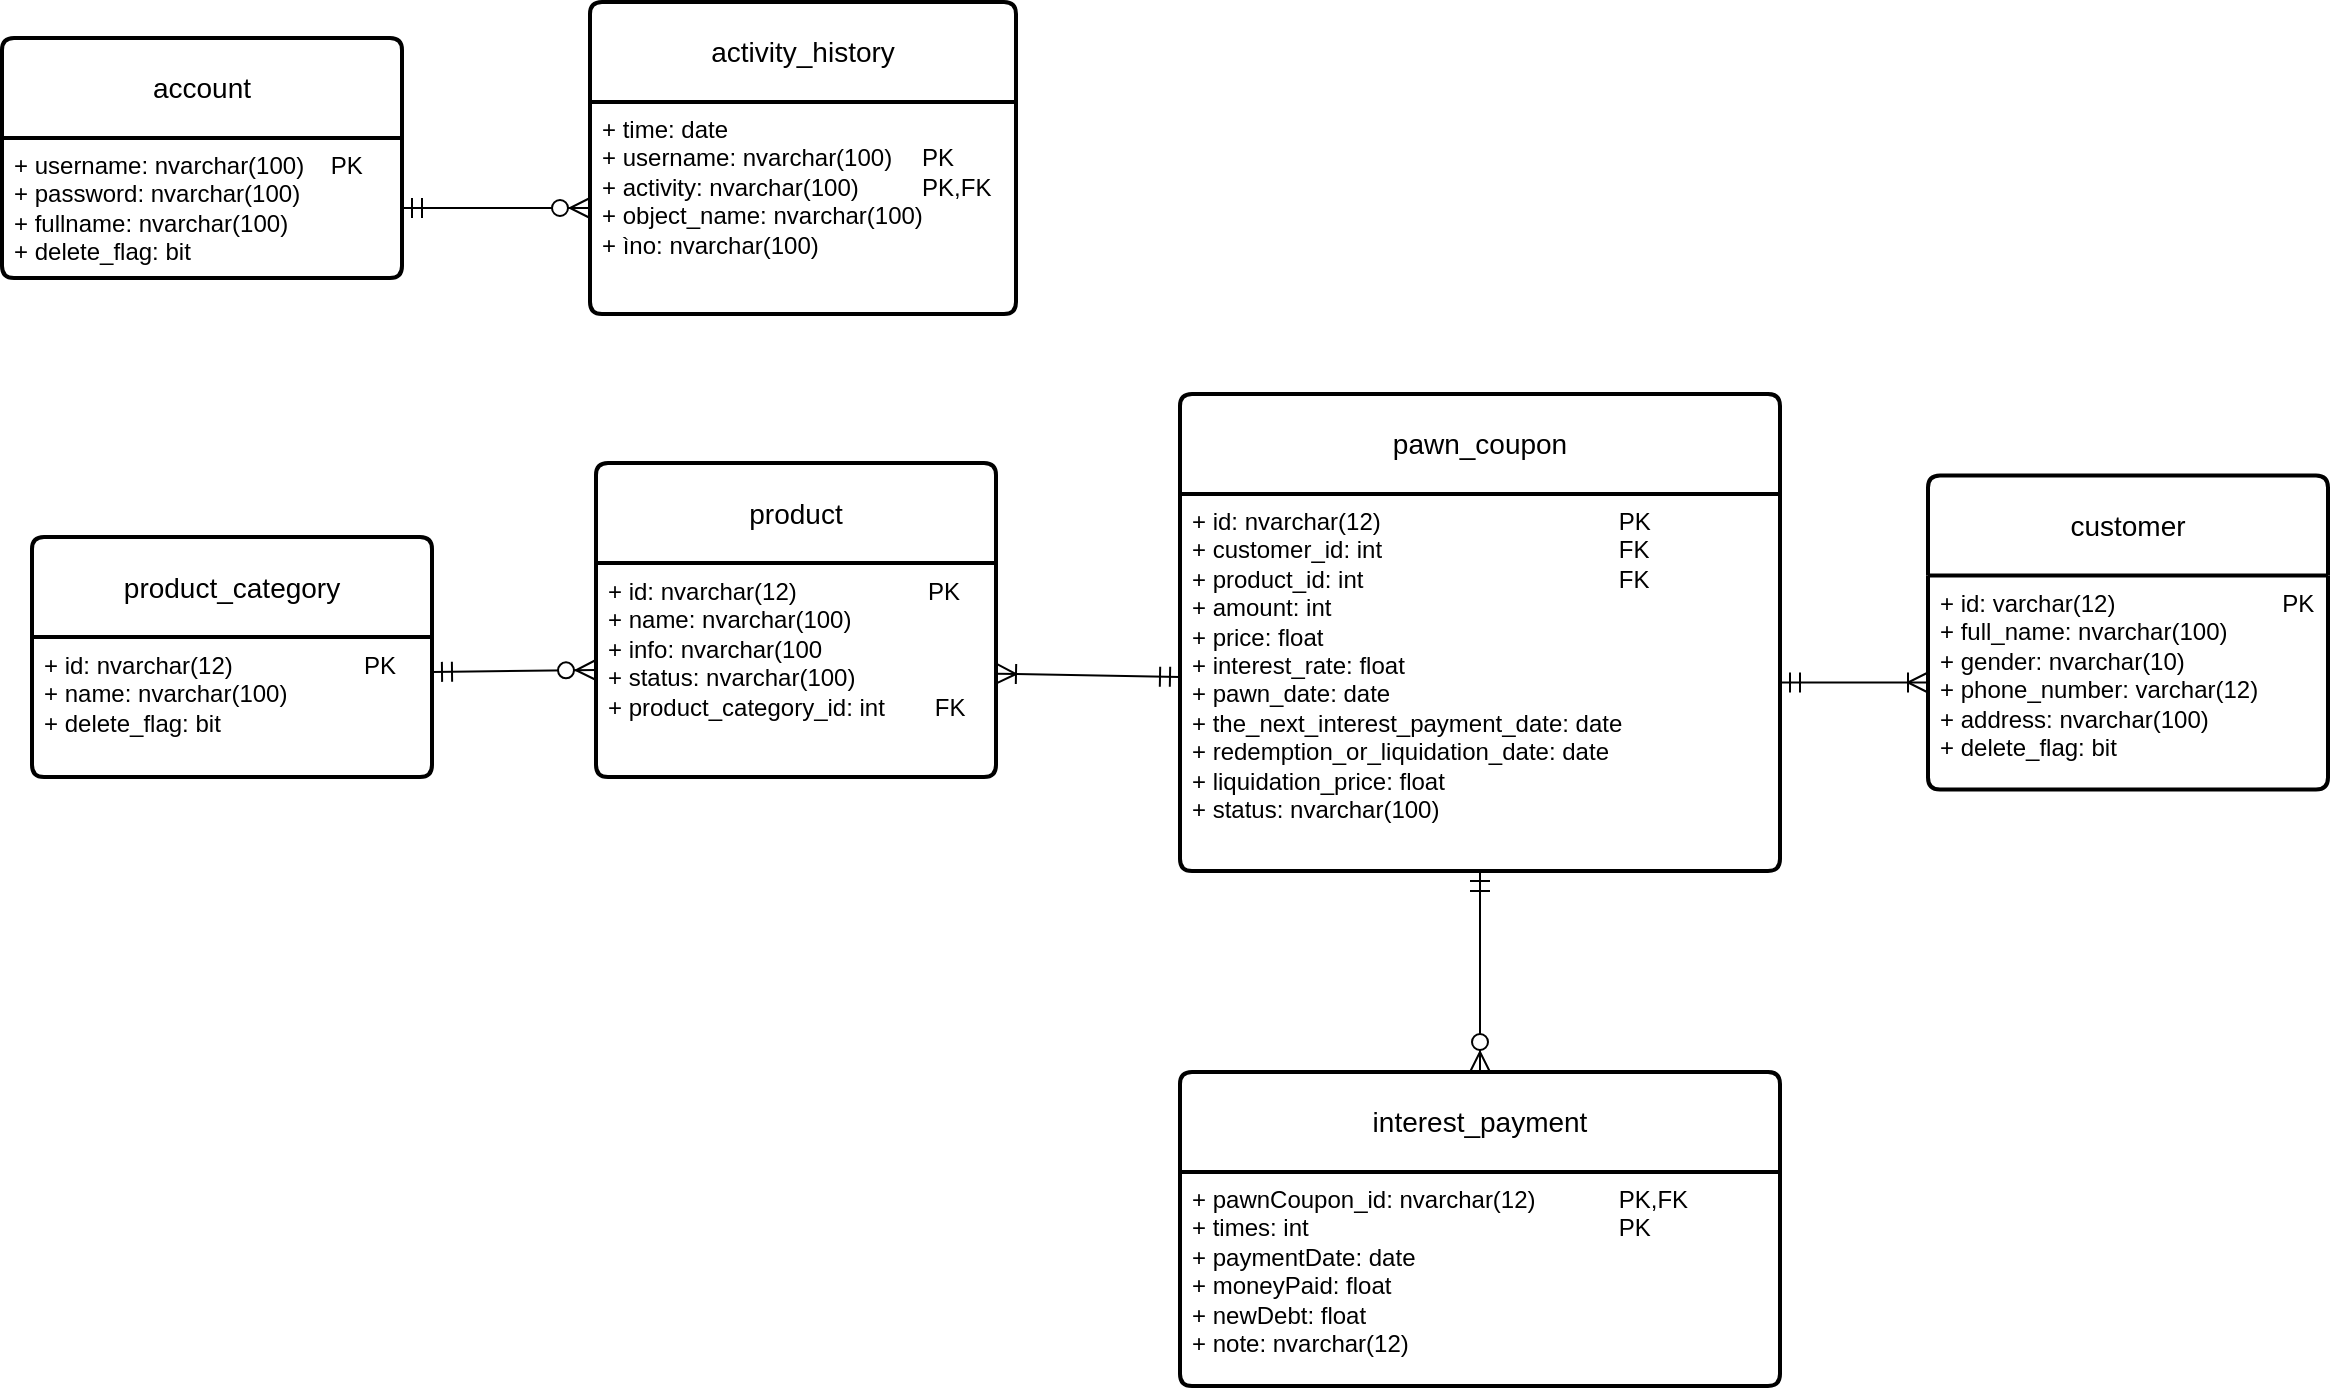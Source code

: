 <mxfile version="21.6.6" type="device">
  <diagram name="Page-1" id="JnozEkRZQOZ92Vup8BR_">
    <mxGraphModel dx="1970" dy="1074" grid="0" gridSize="10" guides="1" tooltips="1" connect="1" arrows="1" fold="1" page="0" pageScale="1" pageWidth="850" pageHeight="1100" math="0" shadow="0">
      <root>
        <mxCell id="0" />
        <mxCell id="1" parent="0" />
        <mxCell id="BxHLoax7l2rpScgNQMHl-1" value="product_category" style="swimlane;childLayout=stackLayout;horizontal=1;startSize=50;horizontalStack=0;rounded=1;fontSize=14;fontStyle=0;strokeWidth=2;resizeParent=0;resizeLast=1;shadow=0;dashed=0;align=center;arcSize=4;whiteSpace=wrap;html=1;" vertex="1" parent="1">
          <mxGeometry x="-548" y="206.5" width="200" height="120" as="geometry" />
        </mxCell>
        <mxCell id="BxHLoax7l2rpScgNQMHl-2" value="+ id: nvarchar(12)&lt;span style=&quot;white-space: pre;&quot;&gt;&#x9;&lt;/span&gt;&lt;span style=&quot;white-space: pre;&quot;&gt;&#x9;&lt;/span&gt;&lt;span style=&quot;white-space: pre;&quot;&gt;&#x9;&lt;/span&gt;PK&lt;br&gt;+ name: nvarchar(100)&lt;br&gt;+ delete_flag: bit" style="align=left;strokeColor=none;fillColor=none;spacingLeft=4;fontSize=12;verticalAlign=top;resizable=0;rotatable=0;part=1;html=1;" vertex="1" parent="BxHLoax7l2rpScgNQMHl-1">
          <mxGeometry y="50" width="200" height="70" as="geometry" />
        </mxCell>
        <mxCell id="BxHLoax7l2rpScgNQMHl-3" value="product" style="swimlane;childLayout=stackLayout;horizontal=1;startSize=50;horizontalStack=0;rounded=1;fontSize=14;fontStyle=0;strokeWidth=2;resizeParent=0;resizeLast=1;shadow=0;dashed=0;align=center;arcSize=4;whiteSpace=wrap;html=1;" vertex="1" parent="1">
          <mxGeometry x="-266" y="169.5" width="200" height="157" as="geometry" />
        </mxCell>
        <mxCell id="BxHLoax7l2rpScgNQMHl-4" value="+ id: nvarchar(12)&lt;span style=&quot;white-space: pre;&quot;&gt;&#x9;&lt;/span&gt;&lt;span style=&quot;white-space: pre;&quot;&gt;&#x9;&lt;/span&gt;&lt;span style=&quot;white-space: pre;&quot;&gt;&#x9;&lt;/span&gt;PK&lt;br&gt;+ name: nvarchar(100)&lt;br&gt;+ info: nvarchar(100&lt;br&gt;+ status: nvarchar(100)&lt;br&gt;+ product_category_id: int &lt;span style=&quot;white-space: pre;&quot;&gt;&#x9;&lt;/span&gt;&#x9;FK" style="align=left;strokeColor=none;fillColor=none;spacingLeft=4;fontSize=12;verticalAlign=top;resizable=0;rotatable=0;part=1;html=1;" vertex="1" parent="BxHLoax7l2rpScgNQMHl-3">
          <mxGeometry y="50" width="200" height="107" as="geometry" />
        </mxCell>
        <mxCell id="BxHLoax7l2rpScgNQMHl-5" value="" style="fontSize=12;html=1;endArrow=ERzeroToMany;startArrow=ERmandOne;rounded=0;startSize=8;endSize=8;exitX=1;exitY=0.25;exitDx=0;exitDy=0;entryX=0;entryY=0.5;entryDx=0;entryDy=0;" edge="1" parent="1" source="BxHLoax7l2rpScgNQMHl-2" target="BxHLoax7l2rpScgNQMHl-4">
          <mxGeometry width="100" height="100" relative="1" as="geometry">
            <mxPoint x="-356" y="408" as="sourcePoint" />
            <mxPoint x="-256" y="308" as="targetPoint" />
          </mxGeometry>
        </mxCell>
        <mxCell id="BxHLoax7l2rpScgNQMHl-6" value="account" style="swimlane;childLayout=stackLayout;horizontal=1;startSize=50;horizontalStack=0;rounded=1;fontSize=14;fontStyle=0;strokeWidth=2;resizeParent=0;resizeLast=1;shadow=0;dashed=0;align=center;arcSize=4;whiteSpace=wrap;html=1;" vertex="1" parent="1">
          <mxGeometry x="-563" y="-43" width="200" height="120" as="geometry" />
        </mxCell>
        <mxCell id="BxHLoax7l2rpScgNQMHl-7" value="+ username: nvarchar(100)&lt;span style=&quot;&quot;&gt;&lt;span style=&quot;white-space: pre;&quot;&gt;&amp;nbsp;&amp;nbsp;&amp;nbsp;&amp;nbsp;&lt;/span&gt;&lt;/span&gt;PK&lt;br&gt;+ password: nvarchar(100)&lt;br&gt;+ fullname: nvarchar(100)&lt;br style=&quot;border-color: var(--border-color);&quot;&gt;+ delete_flag: bit" style="align=left;strokeColor=none;fillColor=none;spacingLeft=4;fontSize=12;verticalAlign=top;resizable=0;rotatable=0;part=1;html=1;" vertex="1" parent="BxHLoax7l2rpScgNQMHl-6">
          <mxGeometry y="50" width="200" height="70" as="geometry" />
        </mxCell>
        <mxCell id="BxHLoax7l2rpScgNQMHl-8" value="activity_history" style="swimlane;childLayout=stackLayout;horizontal=1;startSize=50;horizontalStack=0;rounded=1;fontSize=14;fontStyle=0;strokeWidth=2;resizeParent=0;resizeLast=1;shadow=0;dashed=0;align=center;arcSize=4;whiteSpace=wrap;html=1;" vertex="1" parent="1">
          <mxGeometry x="-269" y="-61" width="213" height="156" as="geometry" />
        </mxCell>
        <mxCell id="BxHLoax7l2rpScgNQMHl-9" value="+ time: date&lt;br&gt;+ username: nvarchar(100)&lt;span style=&quot;white-space: pre;&quot;&gt;&#x9;&lt;/span&gt;PK&lt;br&gt;+ activity: nvarchar(100)&lt;span style=&quot;white-space: pre;&quot;&gt;&#x9;&lt;/span&gt;&lt;span style=&quot;white-space: pre;&quot;&gt;&#x9;&lt;/span&gt;PK,FK&lt;br style=&quot;border-color: var(--border-color);&quot;&gt;+ object_name: nvarchar(100)&lt;br&gt;+ ìno: nvarchar(100)" style="align=left;strokeColor=none;fillColor=none;spacingLeft=4;fontSize=12;verticalAlign=top;resizable=0;rotatable=0;part=1;html=1;" vertex="1" parent="BxHLoax7l2rpScgNQMHl-8">
          <mxGeometry y="50" width="213" height="106" as="geometry" />
        </mxCell>
        <mxCell id="BxHLoax7l2rpScgNQMHl-10" value="" style="edgeStyle=entityRelationEdgeStyle;fontSize=12;html=1;endArrow=ERzeroToMany;startArrow=ERmandOne;rounded=0;startSize=8;endSize=8;curved=1;exitX=1;exitY=0.5;exitDx=0;exitDy=0;entryX=0;entryY=0.5;entryDx=0;entryDy=0;" edge="1" parent="1" source="BxHLoax7l2rpScgNQMHl-7" target="BxHLoax7l2rpScgNQMHl-9">
          <mxGeometry width="100" height="100" relative="1" as="geometry">
            <mxPoint x="-342" y="308" as="sourcePoint" />
            <mxPoint x="-259" y="325" as="targetPoint" />
          </mxGeometry>
        </mxCell>
        <mxCell id="BxHLoax7l2rpScgNQMHl-11" value="customer" style="swimlane;childLayout=stackLayout;horizontal=1;startSize=50;horizontalStack=0;rounded=1;fontSize=14;fontStyle=0;strokeWidth=2;resizeParent=0;resizeLast=1;shadow=0;dashed=0;align=center;arcSize=4;whiteSpace=wrap;html=1;" vertex="1" parent="1">
          <mxGeometry x="400" y="175.75" width="200" height="157" as="geometry" />
        </mxCell>
        <mxCell id="BxHLoax7l2rpScgNQMHl-12" value="+ id: varchar(12)&lt;span style=&quot;&quot;&gt;&lt;span style=&quot;&quot;&gt;&amp;nbsp;&lt;/span&gt;&lt;/span&gt;&lt;span style=&quot;&quot;&gt;&lt;span style=&quot;&quot;&gt;&amp;nbsp;&amp;nbsp;&amp;nbsp;&amp;nbsp;&lt;/span&gt;&lt;/span&gt;&lt;span style=&quot;&quot;&gt;&lt;span style=&quot;&quot;&gt;&amp;nbsp;&amp;nbsp;&amp;nbsp;&amp;nbsp;&lt;/span&gt;&lt;/span&gt;&lt;span style=&quot;&quot;&gt;&lt;span style=&quot;&quot;&gt;&amp;nbsp;&amp;nbsp;&amp;nbsp;&amp;nbsp;&lt;span style=&quot;&quot;&gt;&lt;span style=&quot;&quot;&gt;&amp;nbsp;&amp;nbsp;&amp;nbsp;&amp;nbsp;&lt;/span&gt;&lt;/span&gt;&lt;span style=&quot;&quot;&gt;&lt;span style=&quot;&quot;&gt;&amp;nbsp;&amp;nbsp;&amp;nbsp;&amp;nbsp;&lt;/span&gt;&lt;span style=&quot;&quot;&gt;&lt;span style=&quot;&quot;&gt;&amp;nbsp;&amp;nbsp;&amp;nbsp;&amp;nbsp;&lt;/span&gt;&lt;/span&gt;&lt;/span&gt;&lt;/span&gt;&lt;/span&gt;PK&lt;br&gt;+ full_name: nvarchar(100)&lt;br&gt;+ gender: nvarchar(10)&lt;br&gt;+ phone_number: varchar(12)&lt;br&gt;+ address: nvarchar(100)&lt;br&gt;+ delete_flag: bit" style="align=left;strokeColor=none;fillColor=none;spacingLeft=4;fontSize=12;verticalAlign=top;resizable=0;rotatable=0;part=1;html=1;" vertex="1" parent="BxHLoax7l2rpScgNQMHl-11">
          <mxGeometry y="50" width="200" height="107" as="geometry" />
        </mxCell>
        <mxCell id="BxHLoax7l2rpScgNQMHl-13" value="pawn_coupon" style="swimlane;childLayout=stackLayout;horizontal=1;startSize=50;horizontalStack=0;rounded=1;fontSize=14;fontStyle=0;strokeWidth=2;resizeParent=0;resizeLast=1;shadow=0;dashed=0;align=center;arcSize=4;whiteSpace=wrap;html=1;" vertex="1" parent="1">
          <mxGeometry x="26" y="135" width="300" height="238.5" as="geometry" />
        </mxCell>
        <mxCell id="BxHLoax7l2rpScgNQMHl-14" value="&lt;div&gt;+ id:&lt;span style=&quot;white-space-collapse: preserve;&quot;&gt; &lt;/span&gt;nvarchar(12)&lt;span style=&quot;white-space: pre;&quot;&gt;&#x9;&lt;/span&gt;&lt;span style=&quot;white-space: pre;&quot;&gt;&#x9;&lt;/span&gt;&lt;span style=&quot;white-space: pre;&quot;&gt;&#x9;&lt;/span&gt;&lt;span style=&quot;white-space: pre;&quot;&gt;&#x9;&lt;/span&gt;&lt;span style=&quot;white-space: pre;&quot;&gt;&#x9;&lt;/span&gt;PK&lt;/div&gt;+ customer_id: int&lt;span style=&quot;white-space: pre;&quot;&gt;&#x9;&lt;/span&gt;&lt;span style=&quot;white-space: pre;&quot;&gt;&#x9;&lt;/span&gt;&lt;span style=&quot;white-space: pre;&quot;&gt;&#x9;&lt;/span&gt;&lt;span style=&quot;white-space: pre;&quot;&gt;&#x9;&lt;/span&gt;&lt;span style=&quot;white-space: pre;&quot;&gt;&#x9;&lt;/span&gt;FK&lt;span style=&quot;&quot;&gt;&lt;span style=&quot;white-space: pre;&quot;&gt;&amp;nbsp;&amp;nbsp;&amp;nbsp;&amp;nbsp;&lt;/span&gt;&lt;/span&gt;&lt;span style=&quot;&quot;&gt;&lt;span style=&quot;white-space: pre;&quot;&gt;&amp;nbsp;&amp;nbsp;&amp;nbsp;&amp;nbsp;&lt;/span&gt;&lt;/span&gt;&lt;span style=&quot;&quot;&gt;&lt;span style=&quot;white-space: pre;&quot;&gt;&amp;nbsp;&amp;nbsp;&amp;nbsp;&amp;nbsp;&lt;/span&gt;&lt;/span&gt;&lt;span style=&quot;&quot;&gt;&lt;span style=&quot;white-space: pre;&quot;&gt;&amp;nbsp;&amp;nbsp;&amp;nbsp;&amp;nbsp;&lt;/span&gt;&lt;/span&gt;&lt;span style=&quot;&quot;&gt;&lt;span style=&quot;white-space: pre;&quot;&gt;&amp;nbsp;&amp;nbsp;&amp;nbsp;&amp;nbsp;&lt;/span&gt;&lt;/span&gt;&lt;span style=&quot;&quot;&gt;&lt;span style=&quot;white-space: pre;&quot;&gt;&amp;nbsp;&amp;nbsp;&amp;nbsp;&amp;nbsp;&lt;/span&gt;&lt;/span&gt;&lt;span style=&quot;background-color: initial;&quot;&gt;&lt;/span&gt;&lt;span style=&quot;background-color: initial;&quot;&gt;&lt;br&gt;&lt;/span&gt;+ product_id&lt;span style=&quot;background-color: initial;&quot;&gt;: int&lt;span style=&quot;&quot;&gt;&lt;span style=&quot;white-space: pre;&quot;&gt;&amp;nbsp;&amp;nbsp;&amp;nbsp;&amp;nbsp;&lt;/span&gt;&lt;/span&gt;&lt;span style=&quot;&quot;&gt;&lt;span style=&quot;white-space: pre;&quot;&gt;&amp;nbsp;&amp;nbsp;&amp;nbsp;&amp;nbsp;&lt;/span&gt;&lt;/span&gt;&lt;span style=&quot;&quot;&gt;&lt;span style=&quot;white-space: pre;&quot;&gt;&amp;nbsp;&amp;nbsp;&amp;nbsp;&amp;nbsp;&lt;/span&gt;&lt;/span&gt;&lt;span style=&quot;&quot;&gt;&lt;span style=&quot;white-space: pre;&quot;&gt;&amp;nbsp;&amp;nbsp;&amp;nbsp;&amp;nbsp;&lt;/span&gt;&lt;/span&gt;&lt;span style=&quot;&quot;&gt;&lt;span style=&quot;white-space: pre;&quot;&gt;&amp;nbsp;&amp;nbsp;&amp;nbsp;&amp;nbsp;&lt;/span&gt;&lt;/span&gt;&lt;span style=&quot;&quot;&gt;&lt;span style=&quot;white-space: pre;&quot;&gt;&amp;nbsp;&amp;nbsp;&amp;nbsp;&amp;nbsp;&lt;span style=&quot;white-space: pre;&quot;&gt;&#x9;&lt;/span&gt;&lt;span style=&quot;white-space: pre;&quot;&gt;&#x9;&lt;/span&gt;&lt;/span&gt;&lt;/span&gt;FK&lt;/span&gt;&lt;span style=&quot;background-color: initial;&quot;&gt;&lt;br&gt;&lt;/span&gt;+&amp;nbsp;amount&lt;span style=&quot;background-color: initial;&quot;&gt;: int&lt;span style=&quot;&quot;&gt;&lt;span style=&quot;white-space: pre;&quot;&gt;&amp;nbsp;&amp;nbsp;&amp;nbsp;&amp;nbsp;&lt;/span&gt;&lt;/span&gt;&lt;/span&gt;&lt;span style=&quot;background-color: initial;&quot;&gt;&lt;br&gt;&lt;/span&gt;+&amp;nbsp;price&lt;span style=&quot;background-color: initial;&quot;&gt;: float&lt;/span&gt;&lt;span style=&quot;background-color: initial;&quot;&gt;&lt;br&gt;&lt;/span&gt;+ interest_rate&lt;span style=&quot;background-color: initial;&quot;&gt;: float&lt;/span&gt;&lt;span style=&quot;background-color: initial;&quot;&gt;&lt;br&gt;&lt;/span&gt;+ pawn_date&lt;span style=&quot;background-color: initial;&quot;&gt;: date&lt;/span&gt;&lt;span style=&quot;background-color: initial;&quot;&gt;&lt;br&gt;&lt;/span&gt;+ the_next_interest_payment_date&lt;span style=&quot;background-color: initial;&quot;&gt;: date&lt;/span&gt;&lt;span style=&quot;background-color: initial;&quot;&gt;&lt;br&gt;&lt;/span&gt;+ redemption_or_liquidation_date&lt;span style=&quot;background-color: initial;&quot;&gt;: date&lt;/span&gt;&lt;span style=&quot;background-color: initial;&quot;&gt;&lt;br&gt;&lt;/span&gt;+&amp;nbsp;liquidation_price&lt;span style=&quot;background-color: initial;&quot;&gt;: float&lt;/span&gt;&lt;span style=&quot;background-color: initial;&quot;&gt;&lt;br&gt;&lt;/span&gt;+ status: nvarchar(100)" style="align=left;strokeColor=none;fillColor=none;spacingLeft=4;fontSize=12;verticalAlign=top;resizable=0;rotatable=0;part=1;html=1;" vertex="1" parent="BxHLoax7l2rpScgNQMHl-13">
          <mxGeometry y="50" width="300" height="188.5" as="geometry" />
        </mxCell>
        <mxCell id="BxHLoax7l2rpScgNQMHl-15" value="" style="fontSize=12;html=1;endArrow=ERoneToMany;startArrow=ERmandOne;rounded=0;startSize=8;endSize=8;exitX=1;exitY=0.5;exitDx=0;exitDy=0;" edge="1" parent="1" source="BxHLoax7l2rpScgNQMHl-14" target="BxHLoax7l2rpScgNQMHl-12">
          <mxGeometry width="100" height="100" relative="1" as="geometry">
            <mxPoint x="184" y="444" as="sourcePoint" />
            <mxPoint x="284" y="344" as="targetPoint" />
          </mxGeometry>
        </mxCell>
        <mxCell id="BxHLoax7l2rpScgNQMHl-16" value="" style="fontSize=12;html=1;endArrow=ERoneToMany;startArrow=ERmandOne;rounded=0;startSize=8;endSize=8;" edge="1" parent="1" source="BxHLoax7l2rpScgNQMHl-14" target="BxHLoax7l2rpScgNQMHl-4">
          <mxGeometry width="100" height="100" relative="1" as="geometry">
            <mxPoint x="21" y="279" as="sourcePoint" />
            <mxPoint x="410" y="283" as="targetPoint" />
          </mxGeometry>
        </mxCell>
        <mxCell id="BxHLoax7l2rpScgNQMHl-19" value="interest_payment" style="swimlane;childLayout=stackLayout;horizontal=1;startSize=50;horizontalStack=0;rounded=1;fontSize=14;fontStyle=0;strokeWidth=2;resizeParent=0;resizeLast=1;shadow=0;dashed=0;align=center;arcSize=4;whiteSpace=wrap;html=1;" vertex="1" parent="1">
          <mxGeometry x="26" y="474" width="300" height="157" as="geometry" />
        </mxCell>
        <mxCell id="BxHLoax7l2rpScgNQMHl-20" value="+ pawnCoupon_id: nvarchar(12)&lt;span style=&quot;&quot;&gt;&lt;span style=&quot;&quot;&gt;&amp;nbsp;&lt;span style=&quot;&quot;&gt;&lt;span style=&quot;&quot;&gt;&amp;nbsp;&amp;nbsp;&amp;nbsp;&amp;nbsp;&lt;span style=&quot;&quot;&gt;&lt;span style=&quot;&quot;&gt;&amp;nbsp;&amp;nbsp;&amp;nbsp;&lt;span style=&quot;white-space: pre;&quot;&gt;&#x9;&lt;/span&gt;&lt;/span&gt;&lt;/span&gt;&lt;/span&gt;&lt;/span&gt;PK,FK&lt;/span&gt;&lt;/span&gt;&lt;br&gt;+ times: int&lt;span style=&quot;&quot;&gt;&lt;span style=&quot;&quot;&gt;&amp;nbsp;&amp;nbsp;&amp;nbsp;&amp;nbsp;&lt;/span&gt;&lt;/span&gt;&lt;span style=&quot;&quot;&gt;&lt;span style=&quot;&quot;&gt;&amp;nbsp;&amp;nbsp;&amp;nbsp;&amp;nbsp;&lt;/span&gt;&lt;/span&gt;&lt;span style=&quot;&quot;&gt;&lt;span style=&quot;&quot;&gt;&amp;nbsp;&amp;nbsp;&amp;nbsp;&amp;nbsp;&lt;/span&gt;&lt;/span&gt;&lt;span style=&quot;&quot;&gt;&lt;span style=&quot;&quot;&gt;&amp;nbsp;&amp;nbsp;&amp;nbsp;&amp;nbsp;&lt;/span&gt;&lt;/span&gt;&lt;span style=&quot;&quot;&gt;&lt;span style=&quot;&quot;&gt;&amp;nbsp;&amp;nbsp;&amp;nbsp;&amp;nbsp;&lt;span style=&quot;&quot;&gt;&lt;span style=&quot;&quot;&gt;&amp;nbsp;&amp;nbsp;&amp;nbsp;&amp;nbsp;&lt;/span&gt;&lt;/span&gt;&lt;span style=&quot;&quot;&gt;&lt;span style=&quot;&quot;&gt;&amp;nbsp;&amp;nbsp;&amp;nbsp;&amp;nbsp;&lt;/span&gt;&lt;/span&gt;&lt;span style=&quot;&quot;&gt;&lt;span style=&quot;&quot;&gt;&amp;nbsp;&amp;nbsp;&amp;nbsp;&amp;nbsp;&lt;span style=&quot;white-space: pre;&quot;&gt;&#x9;&lt;/span&gt;&lt;span style=&quot;white-space: pre;&quot;&gt;&#x9;&lt;/span&gt;&lt;/span&gt;&lt;/span&gt;&lt;/span&gt;&lt;/span&gt;PK&lt;br&gt;+ paymentDate: date&lt;br&gt;+ moneyPaid: float&lt;br&gt;+ newDebt: float&lt;br&gt;+ note: nvarchar(12)" style="align=left;strokeColor=none;fillColor=none;spacingLeft=4;fontSize=12;verticalAlign=top;resizable=0;rotatable=0;part=1;html=1;" vertex="1" parent="BxHLoax7l2rpScgNQMHl-19">
          <mxGeometry y="50" width="300" height="107" as="geometry" />
        </mxCell>
        <mxCell id="BxHLoax7l2rpScgNQMHl-22" value="" style="fontSize=12;html=1;endArrow=ERzeroToMany;startArrow=ERmandOne;rounded=0;startSize=8;endSize=8;exitX=0.5;exitY=1;exitDx=0;exitDy=0;entryX=0.5;entryY=0;entryDx=0;entryDy=0;" edge="1" parent="1" source="BxHLoax7l2rpScgNQMHl-14" target="BxHLoax7l2rpScgNQMHl-19">
          <mxGeometry width="100" height="100" relative="1" as="geometry">
            <mxPoint x="-339" y="266" as="sourcePoint" />
            <mxPoint x="-256" y="283" as="targetPoint" />
          </mxGeometry>
        </mxCell>
      </root>
    </mxGraphModel>
  </diagram>
</mxfile>
